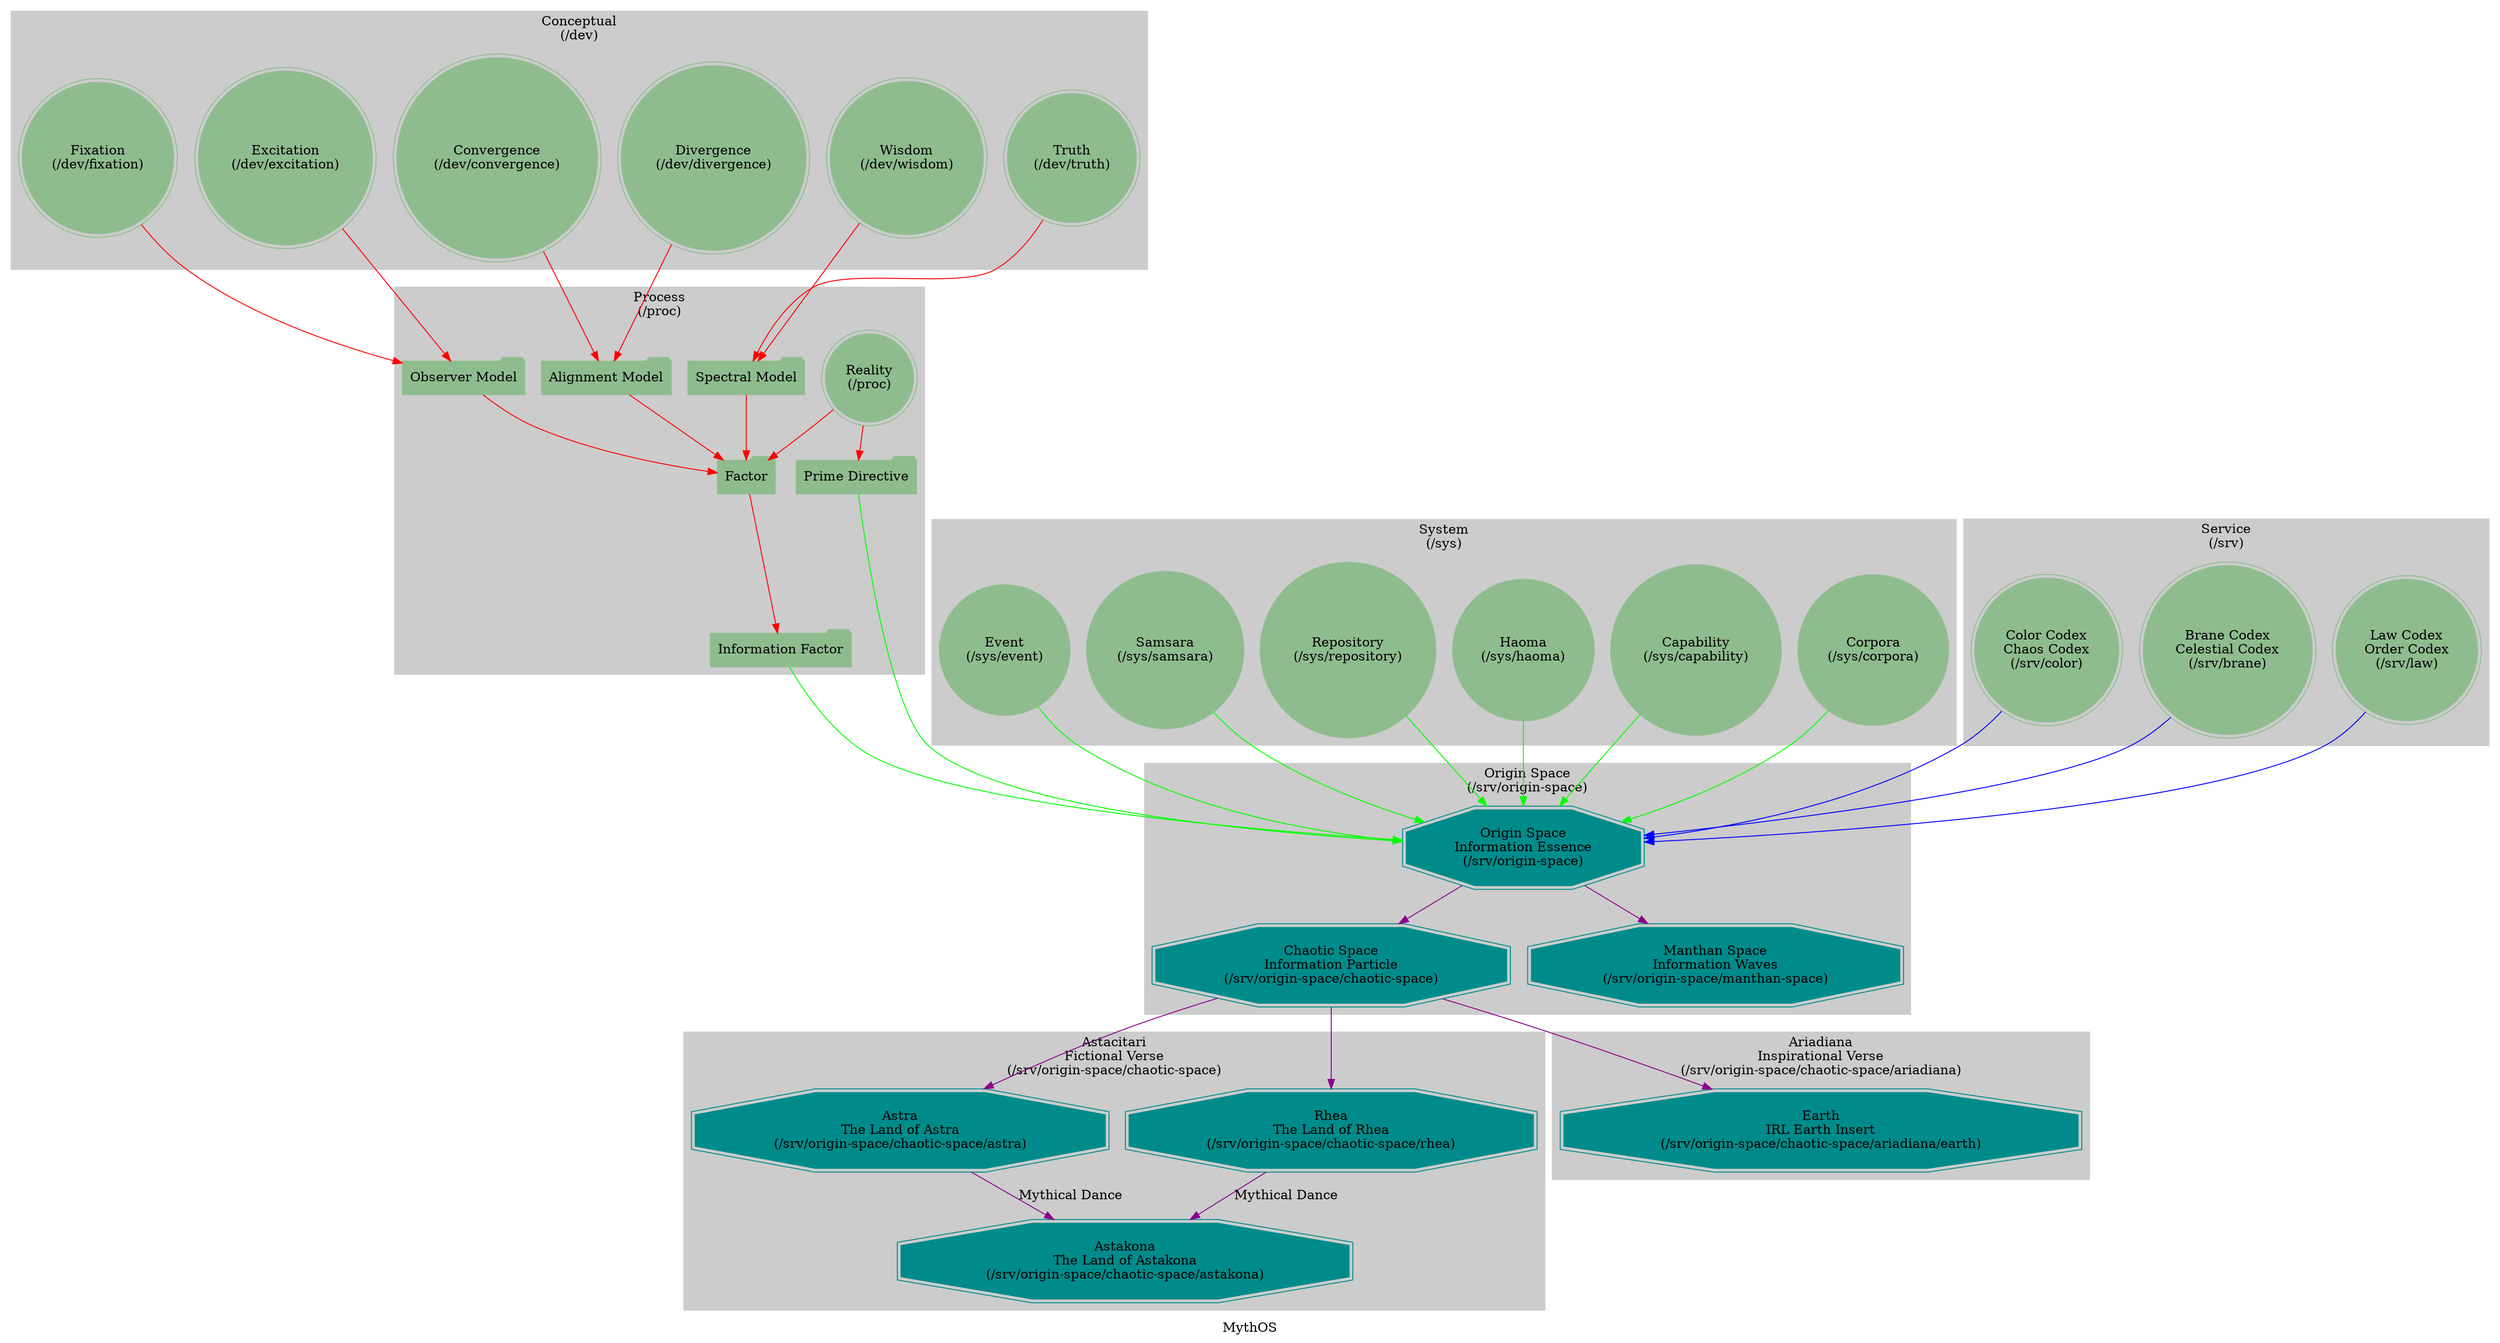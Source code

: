 strict digraph G {
    label = "MythOS";
    style = filled;
    color = grey90;
    root = "spark_0_t";
    node [shape = circle; style = filled; color = darkseagreen;];
    edge [color = darkgray;];
    
    subgraph cluster_0 {
        label = "Conceptual\n(/dev)";
        style = filled;
        color = grey80;
        spark_a_t [label = "Fixation\n(/dev/fixation)";shape = doublecircle;];
        spark_b_t [label = "Excitation\n(/dev/excitation)";shape = doublecircle;];
        spark_c_t [label = "Convergence\n(/dev/convergence)";shape = doublecircle;];
        spark_d_t [label = "Divergence\n(/dev/divergence)";shape = doublecircle;];
        spark_e_t [label = "Wisdom\n(/dev/wisdom)";shape = doublecircle;];
        spark_f_t [label = "Truth\n(/dev/truth)";shape = doublecircle;];
    }
    subgraph cluster_1 {
        label = "Process\n(/proc)";
        style = filled;
        color = grey80;
        spark_0_t [label = "Reality\n(/proc)";shape = doublecircle;];
        observer_model_t [label = "Observer Model";shape = folder;];
        alignment_model_t [label = "Alignment Model";shape = folder;];
        spectral_model_t [label = "Spectral Model";shape = folder;];
        factor_t [label = "Factor";shape = folder;];
        prime_directive_t [label = "Prime Directive";shape = folder;];
        information_factor_t [label = "Information Factor";shape = folder;];
    }
    subgraph cluster_2 {
        label = "System\n(/sys)";
        style = filled;
        color = grey80;
        spark_1_t [label = "Event\n(/sys/event)";];
        spark_2_t [label = "Samsara\n(/sys/samsara)";];
        spark_4_t [label = "Repository\n(/sys/repository)";];
        spark_5_t [label = "Haoma\n(/sys/haoma)";];
        spark_7_t [label = "Capability\n(/sys/capability)";];
        spark_8_t [label = "Corpora\n(/sys/corpora)";];
    }
    subgraph cluster_3 {
        label = "Service\n(/srv)";
        style = filled;
        color = grey80;
        spark_3_t [label = "Color Codex\nChaos Codex\n(/srv/color)";shape = doublecircle;];
        spark_9_t [label = "Brane Codex\nCelestial Codex\n(/srv/brane)";shape = doublecircle;];
        spark_6_t [label = "Law Codex\nOrder Codex\n(/srv/law)";shape = doublecircle;];
    }
    subgraph cluster_4 {
        label = "Origin Space\n(/srv/origin-space)";
        style = filled;
        color = grey80;
        
        origin_space_t [label = "Origin Space\nInformation Essence\n(/srv/origin-space)";color = silver;shape = doubleoctagon;color = darkcyan;];
        chaotic_space_t [label = "Chaotic Space\nInformation Particle\n(/srv/origin-space/chaotic-space)";color = silver;shape = doubleoctagon;color = darkcyan;];
        manthan_space_t [label = "Manthan Space\nInformation Waves\n(/srv/origin-space/manthan-space)";color = silver;shape = doubleoctagon;color = darkcyan;];
    }
    subgraph cluster_5 {
        label = "Astacitari\nFictional Verse\n(/srv/origin-space/chaotic-space)";
        style = filled;
        color = grey80;
        
        astakona_t [label = "Astakona\nThe Land of Astakona\n(/srv/origin-space/chaotic-space/astakona)";color = silver;shape = doubleoctagon;color = darkcyan;];
        astra_t [label = "Astra\nThe Land of Astra\n(/srv/origin-space/chaotic-space/astra)";color = silver;shape = doubleoctagon;color = darkcyan;];
        rhea_t [label = "Rhea\nThe Land of Rhea\n(/srv/origin-space/chaotic-space/rhea)";color = silver;shape = doubleoctagon;color = darkcyan;];
    }
    subgraph cluster_6 {
        label = "Ariadiana\nInspirational Verse\n(/srv/origin-space/chaotic-space/ariadiana)";
        style = filled;
        color = grey80;
        
        earth_t [label = "Earth\nIRL Earth Insert\n(/srv/origin-space/chaotic-space/ariadiana/earth)";color = silver;shape = doubleoctagon;color = darkcyan;];
    }
    
    {spark_a_t spark_b_t} -> observer_model_t [color = red;];
    {spark_c_t spark_d_t} -> alignment_model_t [color = red;];
    {spark_e_t spark_f_t} -> spectral_model_t [color = red;];
    
    spark_0_t -> {factor_t prime_directive_t} [color = red;];
    
    {observer_model_t alignment_model_t spectral_model_t} -> factor_t [color = red;];
    
    factor_t -> information_factor_t [color = red;];
    
    {information_factor_t prime_directive_t spark_1_t spark_2_t spark_4_t spark_5_t spark_7_t spark_8_t} -> origin_space_t [color = green;];
    {spark_3_t spark_6_t spark_9_t} -> origin_space_t [color = blue;];
    origin_space_t -> {chaotic_space_t manthan_space_t} [color = darkmagenta;];
    
    chaotic_space_t -> {earth_t astra_t rhea_t} [color = darkmagenta;];
    {astra_t rhea_t} -> astakona_t [label = "Mythical Dance"; color = darkmagenta;];
}